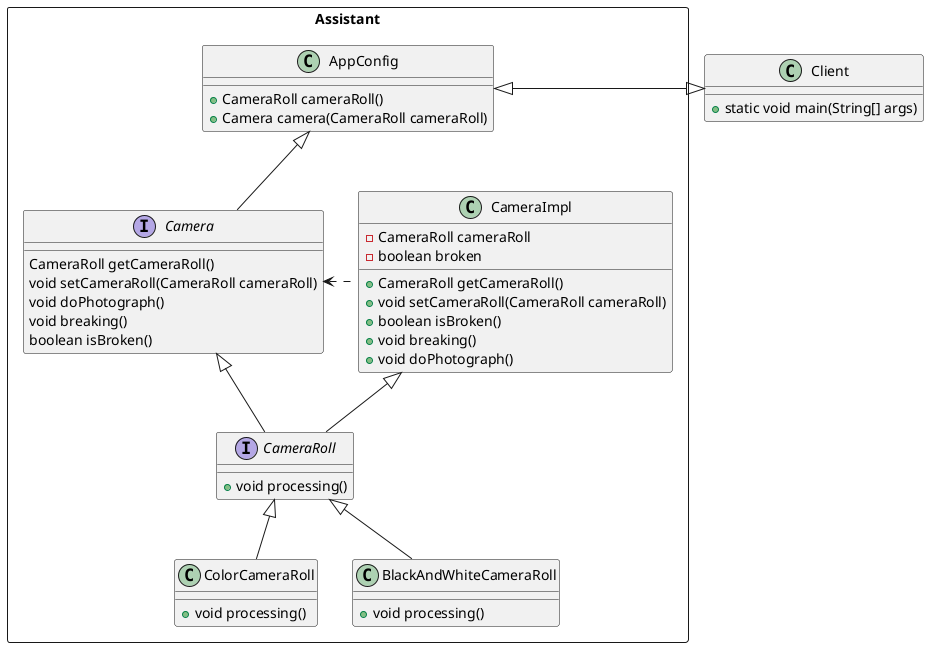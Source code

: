 @startuml
'https://plantuml.com/class-diagram

package  Assistant <<Rectangle>> {

    interface Camera {
         CameraRoll getCameraRoll()
        void setCameraRoll(CameraRoll cameraRoll)
        void doPhotograph()
        void breaking()
        boolean isBroken()
    }

    interface CameraRoll {
        + void processing()
    }

    class CameraImpl {
        - CameraRoll cameraRoll
        - boolean broken
        + CameraRoll getCameraRoll()
        + void setCameraRoll(CameraRoll cameraRoll)
        + boolean isBroken()
        + void breaking()
        + void doPhotograph()
    }

    class ColorCameraRoll {
        + void processing()
    }

    class BlackAndWhiteCameraRoll {
        + void processing()
    }

    class AppConfig {
        + CameraRoll cameraRoll()
        + Camera camera(CameraRoll cameraRoll)
    }
}

class Client {
    + static void main(String[] args)
}


AppConfig <|-|> Client
AppConfig <|-- Camera
Camera <. CameraImpl
Camera <|-- CameraRoll
CameraImpl <|-- CameraRoll
CameraRoll <|-- ColorCameraRoll
CameraRoll <|-- BlackAndWhiteCameraRoll



@enduml